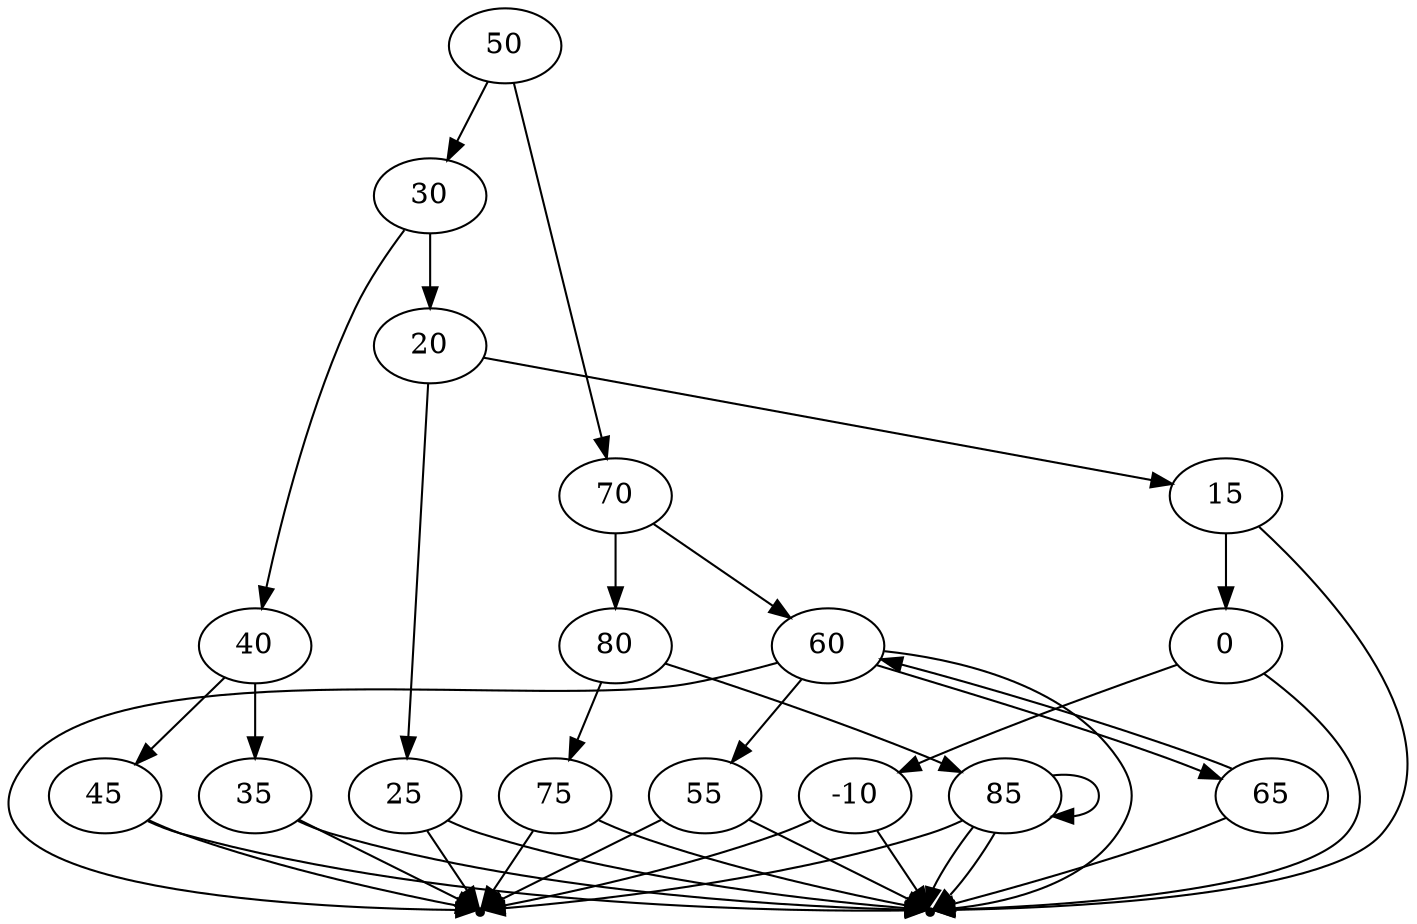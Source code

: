 digraph T {

50->30;
30->20;
20->15;
15->0;
0->-10;
nil0[shape=point];
-10->nil0;
nil1[shape=point];
-10->nil1;
nil0[shape=point];
0->nil0;
nil0[shape=point];
15->nil0;
20->25;
nil0[shape=point];
25->nil0;
nil1[shape=point];
25->nil1;
30->40;
40->35;
nil0[shape=point];
35->nil0;
nil1[shape=point];
35->nil1;
40->45;
nil0[shape=point];
45->nil0;
nil1[shape=point];
45->nil1;
50->70;
70->60;
60->55;
nil0[shape=point];
55->nil0;
nil1[shape=point];
55->nil1;
60->65;
65->60;
nil0[shape=point];
60->nil0;
nil1[shape=point];
60->nil1;
nil0[shape=point];
65->nil0;
70->80;
80->75;
nil0[shape=point];
75->nil0;
nil1[shape=point];
75->nil1;
80->85;
nil0[shape=point];
85->nil0;
85->85;
nil0[shape=point];
85->nil0;
nil1[shape=point];
85->nil1;

}